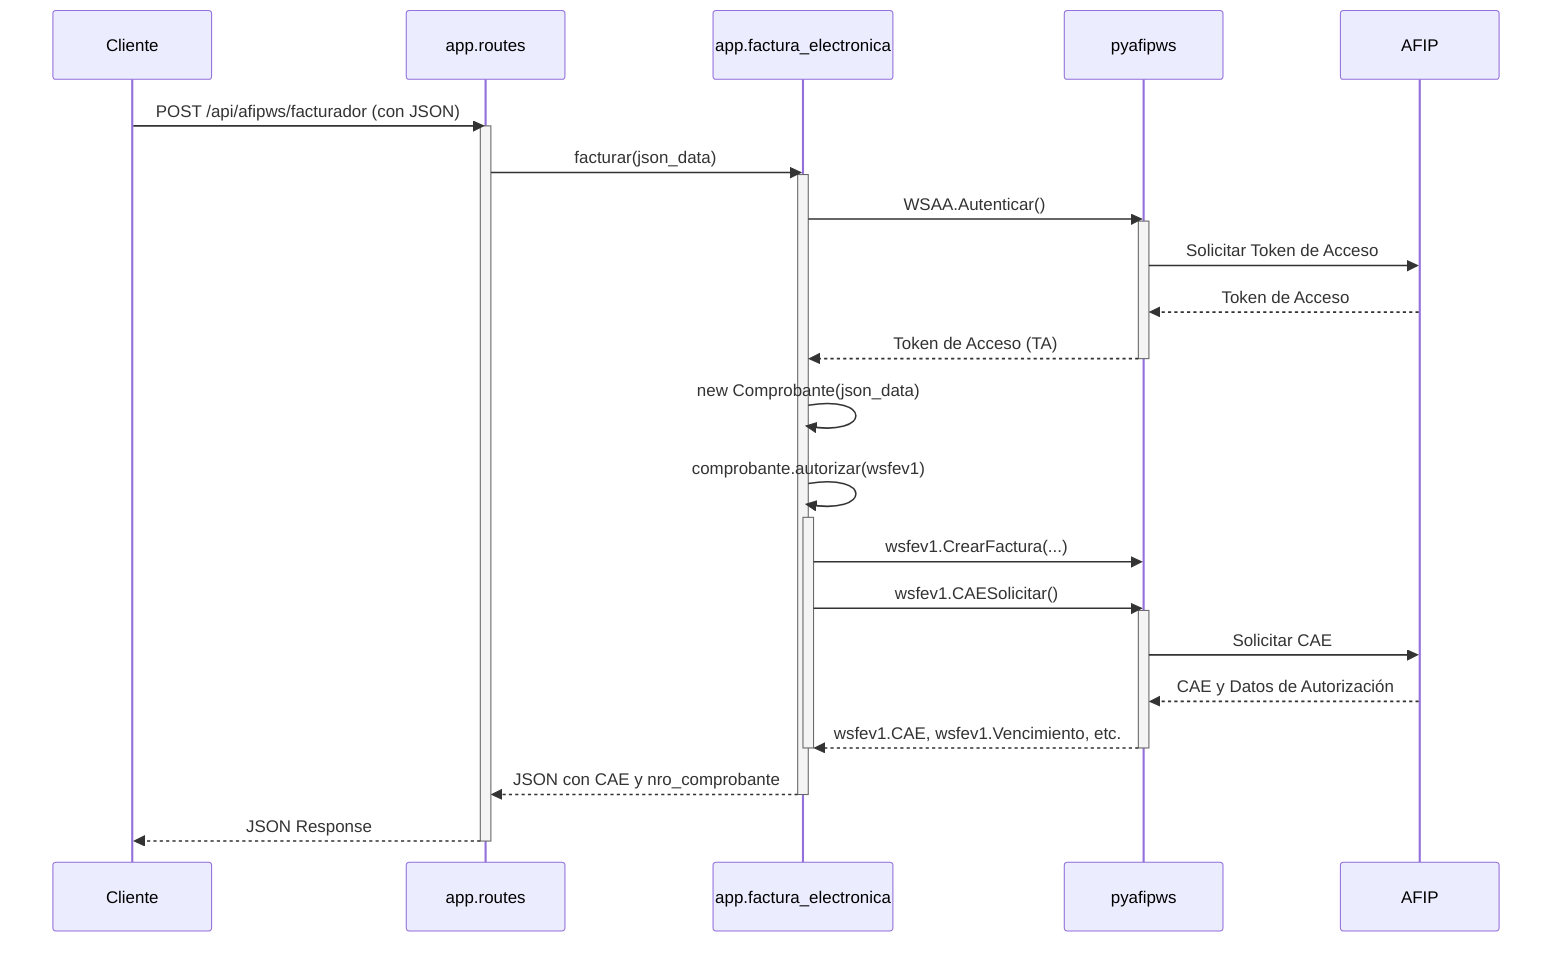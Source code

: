 sequenceDiagram
    participant C as Cliente
    participant R as app.routes
    participant F as app.factura_electronica
    participant P as pyafipws
    participant A as AFIP

    C->>R: POST /api/afipws/facturador (con JSON)
    activate R
    R->>F: facturar(json_data)
    activate F
    F->>P: WSAA.Autenticar()
    activate P
    P->>A: Solicitar Token de Acceso
    A-->>P: Token de Acceso
    P-->>F: Token de Acceso (TA)
    deactivate P
    
    F->>F: new Comprobante(json_data)
    F->>F: comprobante.autorizar(wsfev1)
    activate F
    
    F->>P: wsfev1.CrearFactura(...)
    F->>P: wsfev1.CAESolicitar()
    activate P
    P->>A: Solicitar CAE
    A-->>P: CAE y Datos de Autorización
    P-->>F: wsfev1.CAE, wsfev1.Vencimiento, etc.
    deactivate P
    
    deactivate F
    F-->>R: JSON con CAE y nro_comprobante
    deactivate F
    R-->>C: JSON Response
    deactivate R
